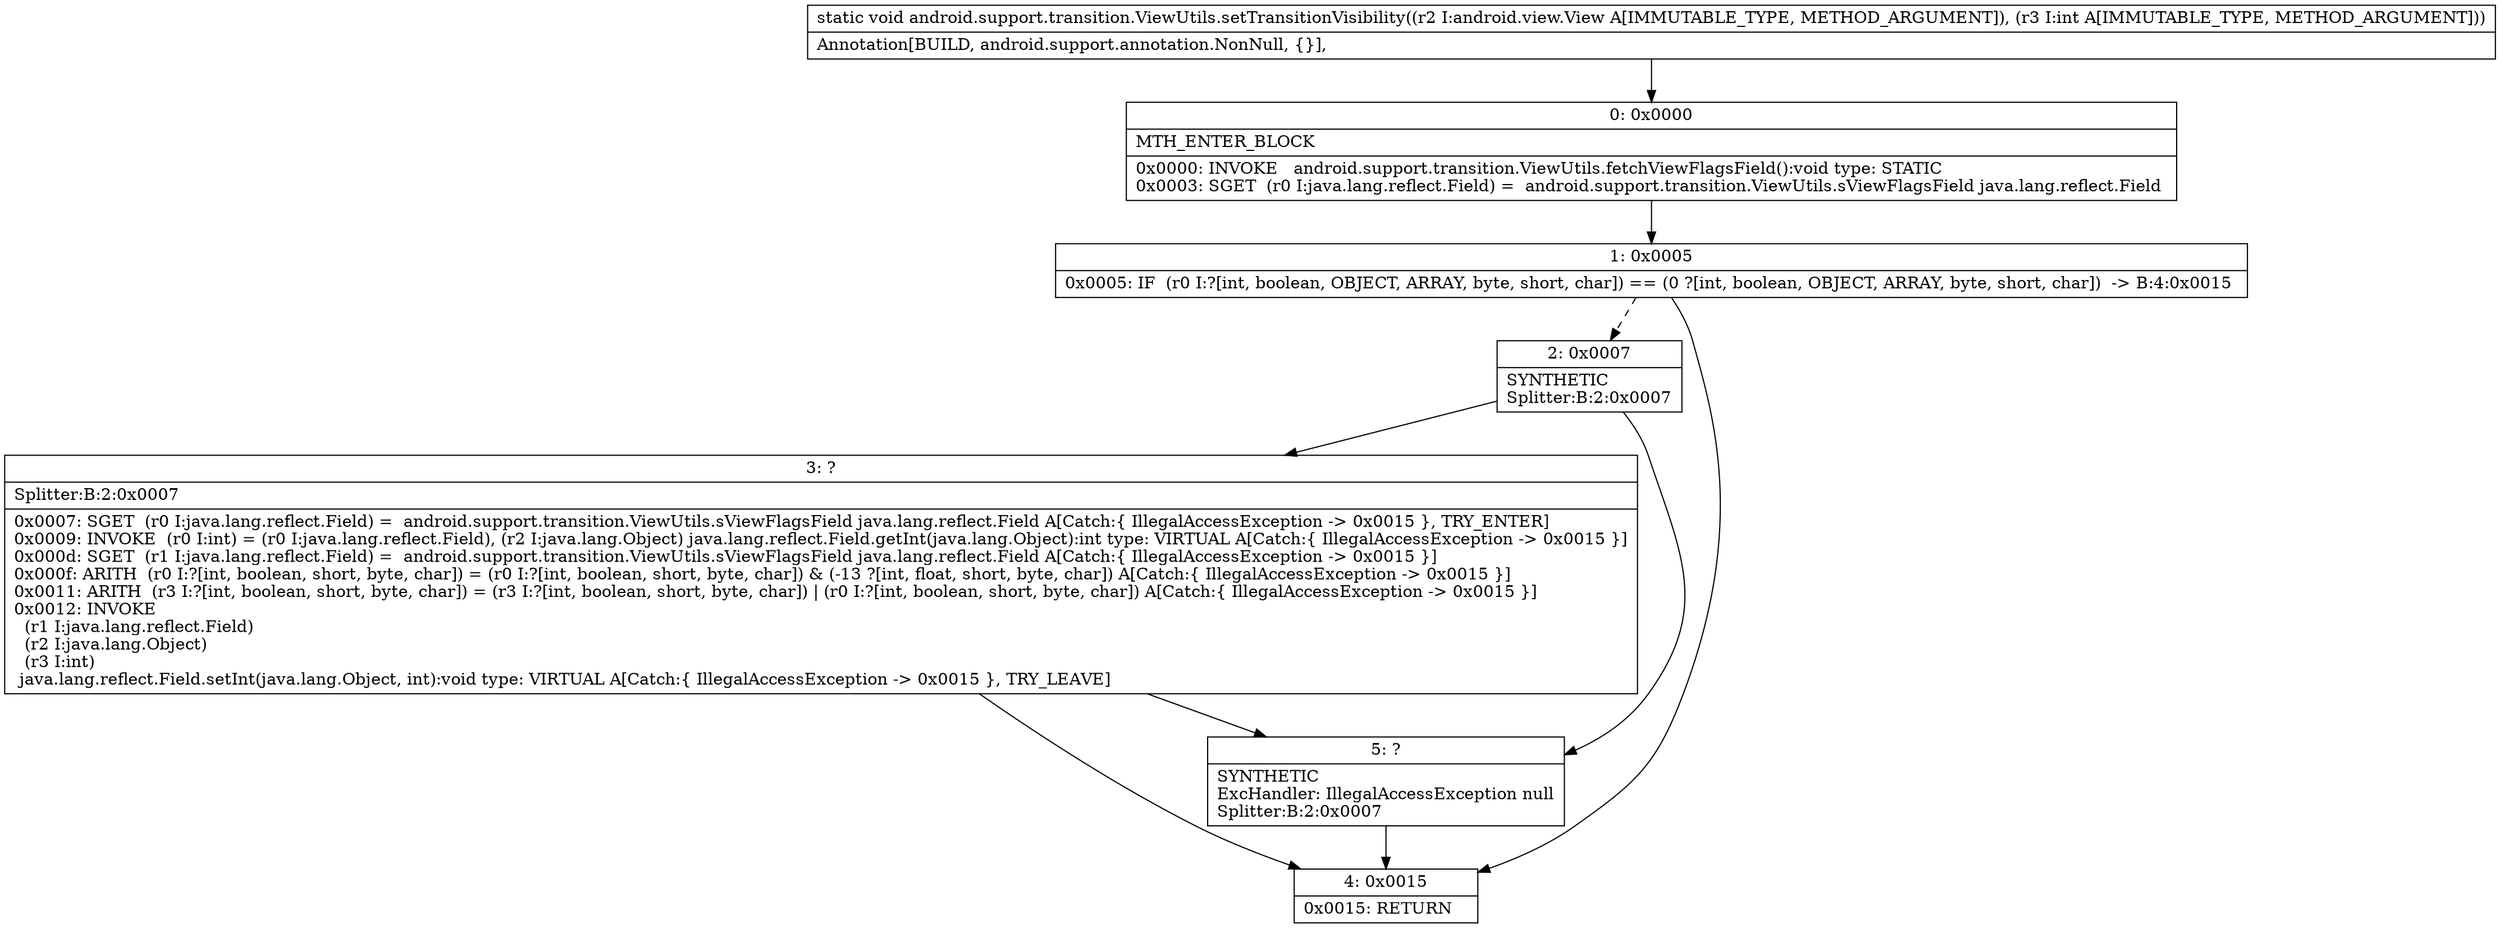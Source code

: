 digraph "CFG forandroid.support.transition.ViewUtils.setTransitionVisibility(Landroid\/view\/View;I)V" {
Node_0 [shape=record,label="{0\:\ 0x0000|MTH_ENTER_BLOCK\l|0x0000: INVOKE   android.support.transition.ViewUtils.fetchViewFlagsField():void type: STATIC \l0x0003: SGET  (r0 I:java.lang.reflect.Field) =  android.support.transition.ViewUtils.sViewFlagsField java.lang.reflect.Field \l}"];
Node_1 [shape=record,label="{1\:\ 0x0005|0x0005: IF  (r0 I:?[int, boolean, OBJECT, ARRAY, byte, short, char]) == (0 ?[int, boolean, OBJECT, ARRAY, byte, short, char])  \-\> B:4:0x0015 \l}"];
Node_2 [shape=record,label="{2\:\ 0x0007|SYNTHETIC\lSplitter:B:2:0x0007\l}"];
Node_3 [shape=record,label="{3\:\ ?|Splitter:B:2:0x0007\l|0x0007: SGET  (r0 I:java.lang.reflect.Field) =  android.support.transition.ViewUtils.sViewFlagsField java.lang.reflect.Field A[Catch:\{ IllegalAccessException \-\> 0x0015 \}, TRY_ENTER]\l0x0009: INVOKE  (r0 I:int) = (r0 I:java.lang.reflect.Field), (r2 I:java.lang.Object) java.lang.reflect.Field.getInt(java.lang.Object):int type: VIRTUAL A[Catch:\{ IllegalAccessException \-\> 0x0015 \}]\l0x000d: SGET  (r1 I:java.lang.reflect.Field) =  android.support.transition.ViewUtils.sViewFlagsField java.lang.reflect.Field A[Catch:\{ IllegalAccessException \-\> 0x0015 \}]\l0x000f: ARITH  (r0 I:?[int, boolean, short, byte, char]) = (r0 I:?[int, boolean, short, byte, char]) & (\-13 ?[int, float, short, byte, char]) A[Catch:\{ IllegalAccessException \-\> 0x0015 \}]\l0x0011: ARITH  (r3 I:?[int, boolean, short, byte, char]) = (r3 I:?[int, boolean, short, byte, char]) \| (r0 I:?[int, boolean, short, byte, char]) A[Catch:\{ IllegalAccessException \-\> 0x0015 \}]\l0x0012: INVOKE  \l  (r1 I:java.lang.reflect.Field)\l  (r2 I:java.lang.Object)\l  (r3 I:int)\l java.lang.reflect.Field.setInt(java.lang.Object, int):void type: VIRTUAL A[Catch:\{ IllegalAccessException \-\> 0x0015 \}, TRY_LEAVE]\l}"];
Node_4 [shape=record,label="{4\:\ 0x0015|0x0015: RETURN   \l}"];
Node_5 [shape=record,label="{5\:\ ?|SYNTHETIC\lExcHandler: IllegalAccessException null\lSplitter:B:2:0x0007\l}"];
MethodNode[shape=record,label="{static void android.support.transition.ViewUtils.setTransitionVisibility((r2 I:android.view.View A[IMMUTABLE_TYPE, METHOD_ARGUMENT]), (r3 I:int A[IMMUTABLE_TYPE, METHOD_ARGUMENT]))  | Annotation[BUILD, android.support.annotation.NonNull, \{\}], \l}"];
MethodNode -> Node_0;
Node_0 -> Node_1;
Node_1 -> Node_2[style=dashed];
Node_1 -> Node_4;
Node_2 -> Node_3;
Node_2 -> Node_5;
Node_3 -> Node_4;
Node_3 -> Node_5;
Node_5 -> Node_4;
}

